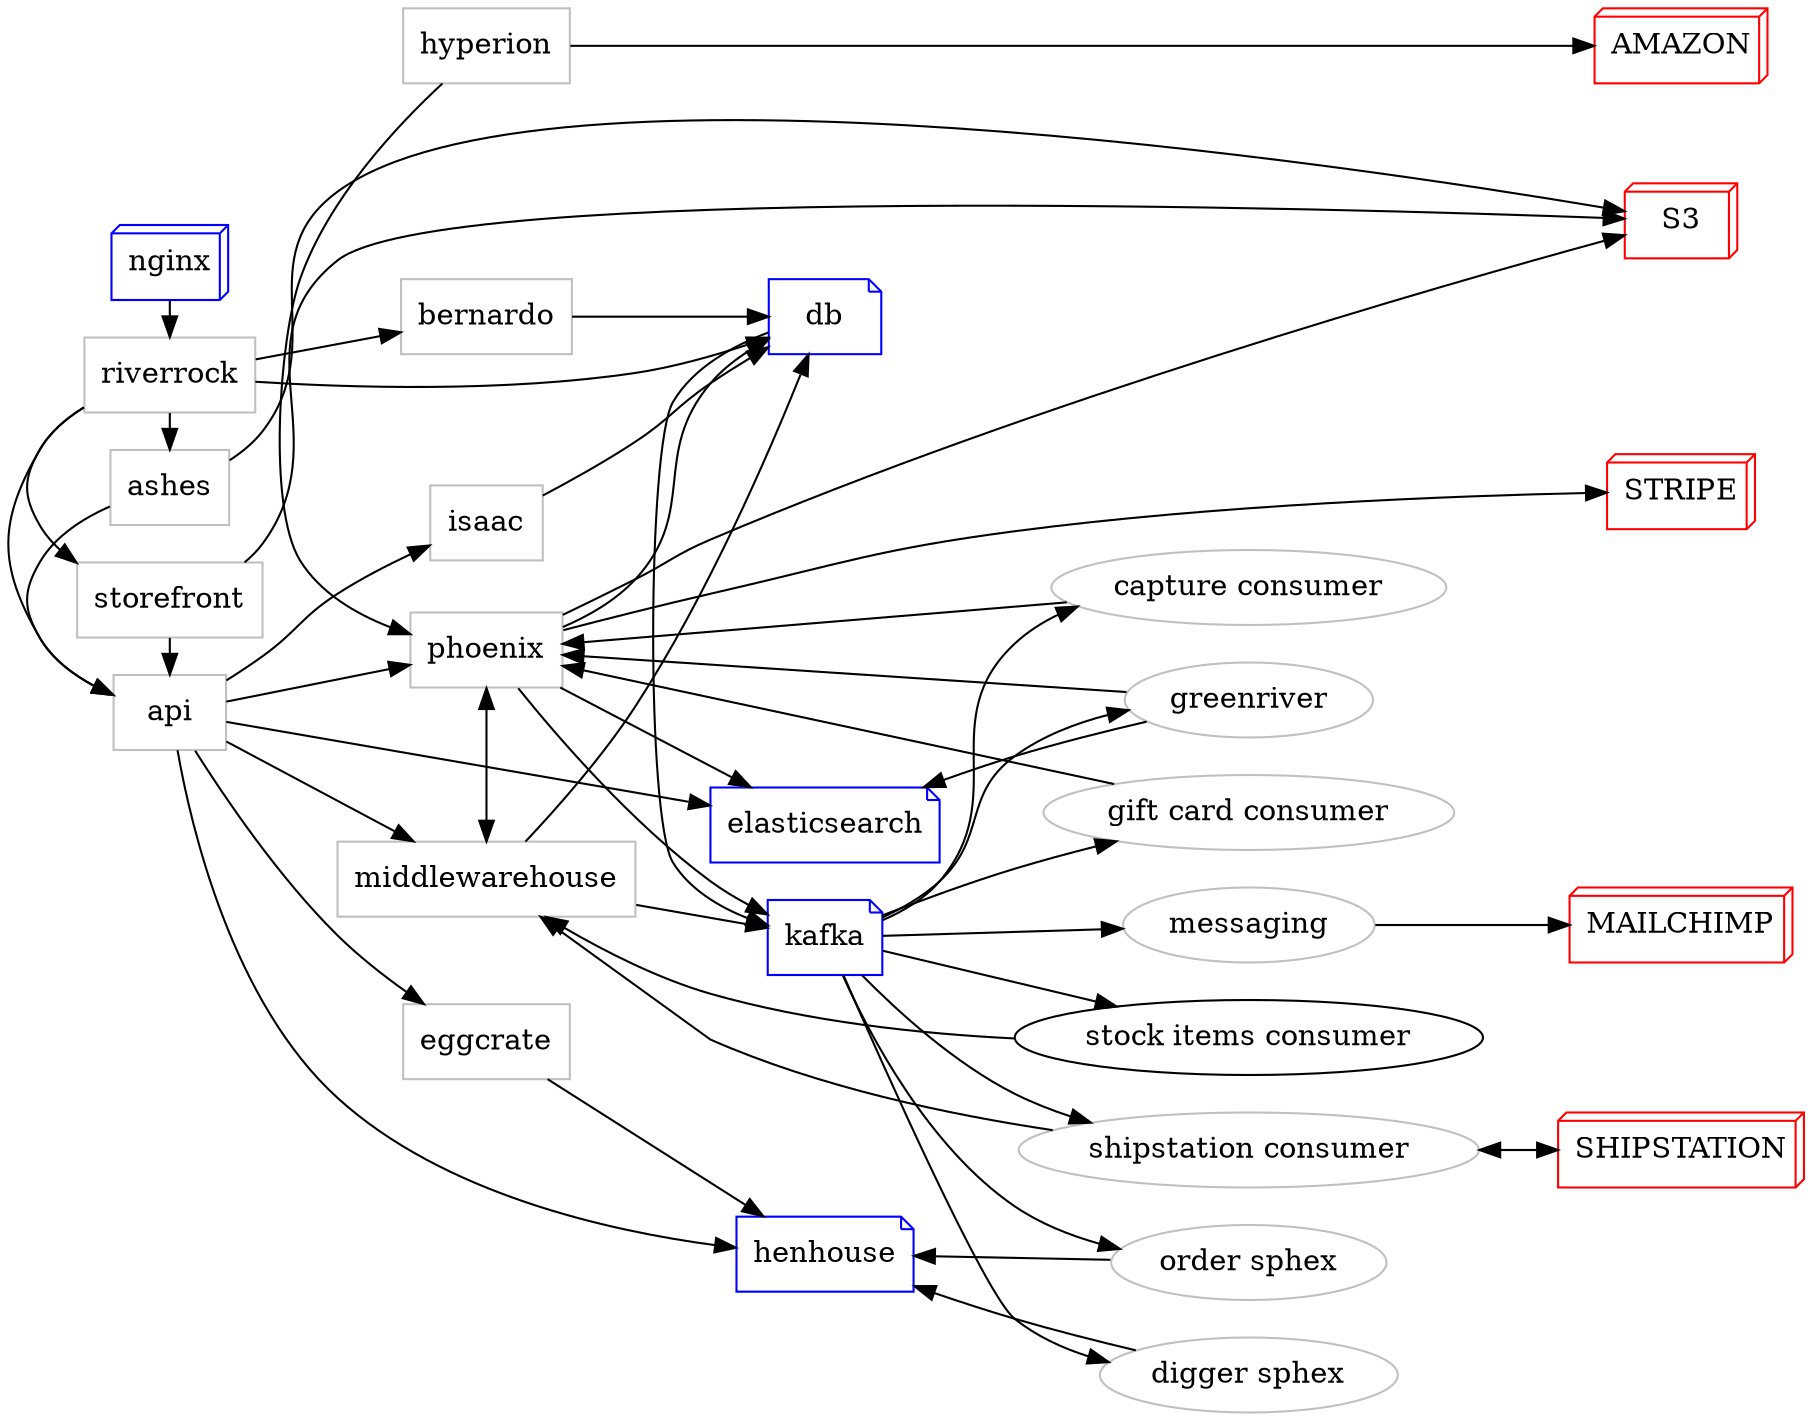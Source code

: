 digraph {
    overlap=false;
    rankdir=LR;

    subgraph {
        rank=min;
        nginx [shape=box3d,color=blue];
        riverrock [shape=rectangle,color=gray];
        storefront [shape=rectangle,color=gray];
        ashes [shape=rectangle,color=gray];
        api [shape=rectangle,color=gray];
    }

    subgraph {
        rank=same;
        phoenix [shape=rectangle,color=gray];
        middlewarehouse [shape=rectangle,color=gray];
        eggcrate [shape=rectangle,color=gray];
        hyperion [shape=rectangle,color=gray];
        isaac [shape=rectangle,color=gray];
        bernardo [shape=rectangle,color=gray];
    }         

    subgraph { 
        rank=same;
        greenriver [color=gray];
        "capture consumer" [color=gray];
        "gift card consumer" [color=gray];
        "order sphex" [color=gray];
        "digger sphex" [color=gray];
        "messaging" [color=gray];
        "shipstation consumer" [color=gray];
    }

    subgraph {
        rank=same;
        henhouse [shape=note,color=blue]; 
        db [shape=note,color=blue]; 
        kafka [shape=note,color=blue];
        elasticsearch [shape=note,color=blue];
    }

    subgraph { 
        rank=max;
        SHIPSTATION [shape=box3d,color=red];
        STRIPE [shape=box3d,color=red];
        MAILCHIMP [shape=box3d,color=red];
        S3 [shape=box3d,color=red];
        AMAZON [shape=box3d,color=red];
    }

    "capture consumer" -> phoenix;
    "digger sphex" -> henhouse;
    "order sphex" -> henhouse;
    "shipstation consumer" -> SHIPSTATION [dir=both];
    "shipstation consumer" -> middlewarehouse;
    "stock items consumer" -> middlewarehouse;
    "gift card consumer" -> phoenix;
    api -> eggcrate;
    api -> henhouse;
    api -> isaac;
    api -> middlewarehouse;
    api -> phoenix;
    api -> elasticsearch;
    ashes -> S3;
    ashes -> api;
    bernardo -> db;
    db -> kafka;
    eggcrate -> henhouse;
    greenriver -> elasticsearch;
    greenriver -> phoenix;
    hyperion -> AMAZON;
    hyperion -> phoenix;
    isaac -> db;
    kafka -> "capture consumer";
    kafka -> "digger sphex";
    kafka -> "gift card consumer";
    kafka -> "order sphex";
    kafka -> "shipstation consumer";
    kafka -> "stock items consumer";
    kafka -> greenriver;
    kafka -> messaging;
    messaging -> MAILCHIMP;
    middlewarehouse -> db;
    middlewarehouse -> kafka;
    nginx -> riverrock;
    phoenix -> S3;
    phoenix -> STRIPE;
    phoenix -> db;
    phoenix -> kafka;
    phoenix -> middlewarehouse [dir=both];
    phoenix -> elasticsearch;
    riverrock -> api;
    riverrock -> ashes
    riverrock -> bernardo;
    riverrock -> db;
    riverrock -> storefront;
    storefront -> S3;
    storefront -> api;
}
